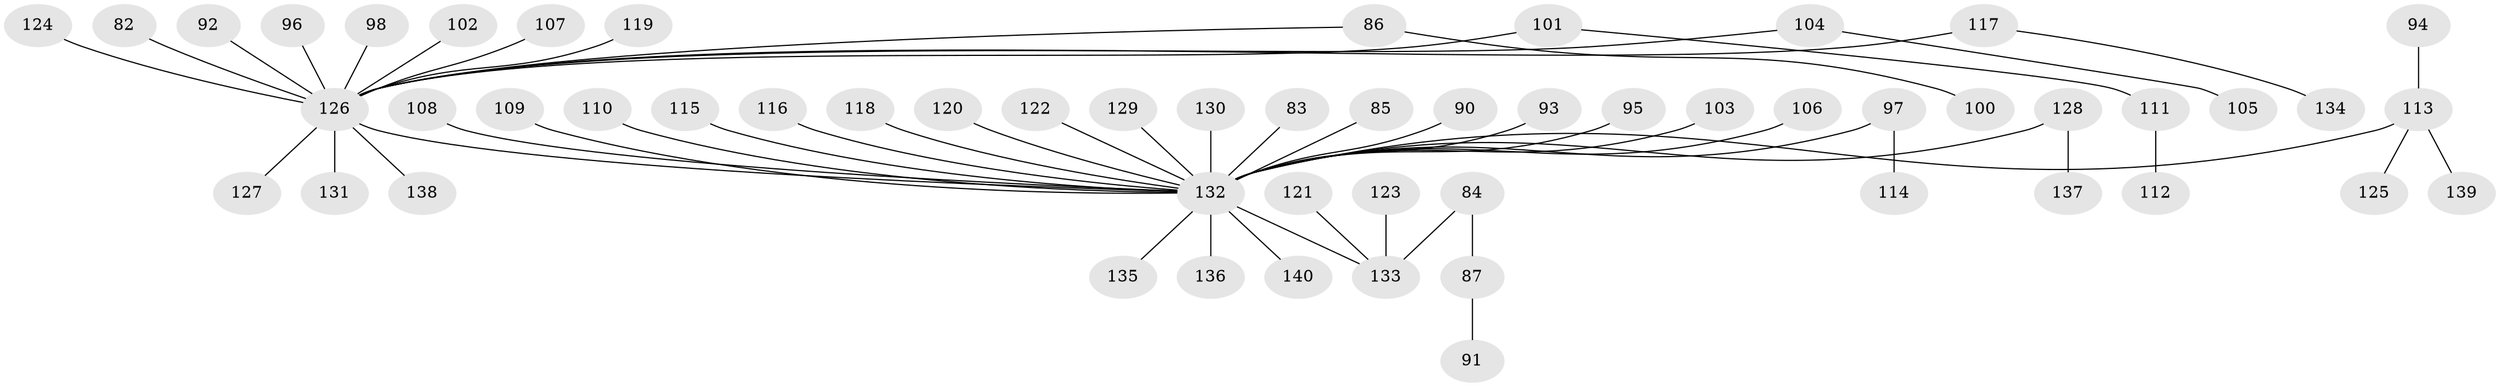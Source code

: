 // original degree distribution, {2: 0.2571428571428571, 10: 0.007142857142857143, 1: 0.5, 6: 0.007142857142857143, 5: 0.04285714285714286, 3: 0.12142857142857143, 4: 0.05714285714285714, 7: 0.007142857142857143}
// Generated by graph-tools (version 1.1) at 2025/55/03/04/25 21:55:39]
// undirected, 56 vertices, 55 edges
graph export_dot {
graph [start="1"]
  node [color=gray90,style=filled];
  82;
  83;
  84 [super="+70"];
  85;
  86;
  87;
  90;
  91;
  92;
  93;
  94;
  95;
  96;
  97 [super="+80"];
  98;
  100;
  101;
  102;
  103;
  104 [super="+58+74+88"];
  105;
  106;
  107;
  108;
  109;
  110;
  111;
  112;
  113 [super="+45"];
  114;
  115;
  116;
  117;
  118;
  119;
  120;
  121;
  122;
  123;
  124;
  125;
  126 [super="+64+79+57+76"];
  127;
  128 [super="+59+65"];
  129 [super="+56"];
  130;
  131;
  132 [super="+19+30+99+63+53+54+61+66+71+67+68+69+75+77+89+78+81"];
  133 [super="+60"];
  134;
  135;
  136;
  137;
  138;
  139;
  140;
  82 -- 126;
  83 -- 132;
  84 -- 87;
  84 -- 133;
  85 -- 132;
  86 -- 100;
  86 -- 126;
  87 -- 91;
  90 -- 132;
  92 -- 126;
  93 -- 132;
  94 -- 113;
  95 -- 132;
  96 -- 126;
  97 -- 114;
  97 -- 132;
  98 -- 126;
  101 -- 111;
  101 -- 126;
  102 -- 126;
  103 -- 132;
  104 -- 105;
  104 -- 126;
  106 -- 132;
  107 -- 126;
  108 -- 132;
  109 -- 132;
  110 -- 132;
  111 -- 112;
  113 -- 139;
  113 -- 125;
  113 -- 132;
  115 -- 132;
  116 -- 132;
  117 -- 134;
  117 -- 126;
  118 -- 132;
  119 -- 126;
  120 -- 132;
  121 -- 133;
  122 -- 132;
  123 -- 133;
  124 -- 126;
  126 -- 127;
  126 -- 131;
  126 -- 138;
  126 -- 132;
  128 -- 137;
  128 -- 132;
  129 -- 132;
  130 -- 132;
  132 -- 133;
  132 -- 140;
  132 -- 136;
  132 -- 135;
}
